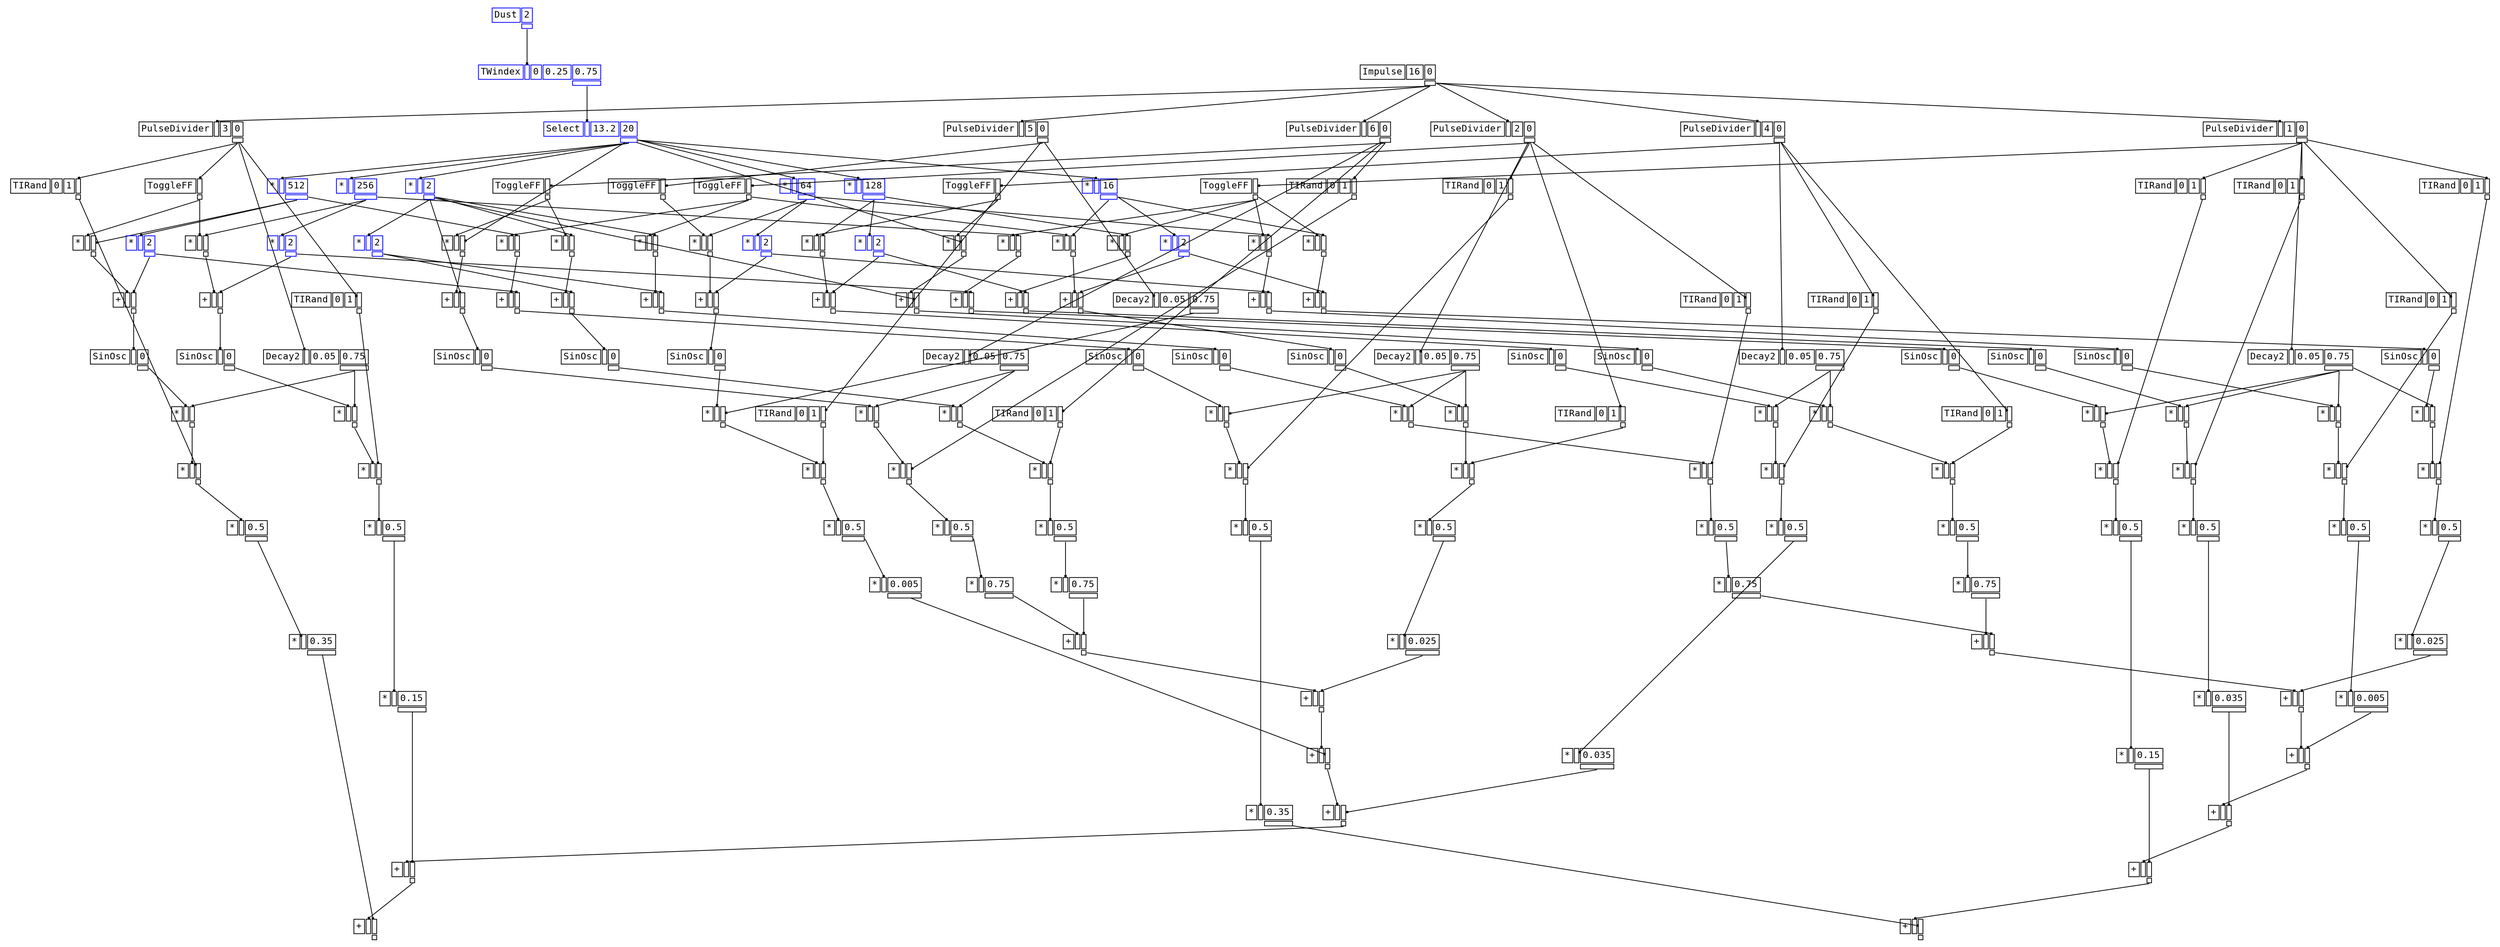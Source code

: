 digraph Anonymous {
graph [splines=false];
node [fontsize=12,fontname="Courier"];
edge [arrowhead=box,arrowsize=0.25];
u_2[shape="plaintext",color="black",label=<<TABLE BORDER="0" CELLBORDER="1"><TR><TD>Impulse</TD><TD ID="u_2:K_0">16</TD><TD ID="u_2:K_1">0</TD></TR><TR><TD BORDER="0"></TD><TD BORDER="0"></TD><TD PORT="o_0" ID="u_2:o_0"></TD></TR></TABLE>>];
u_4[shape="plaintext",color="black",label=<<TABLE BORDER="0" CELLBORDER="1"><TR><TD>PulseDivider</TD><TD PORT="i_0" ID="u_4:i_0"></TD><TD ID="u_4:K_1">6</TD><TD ID="u_4:K_2">0</TD></TR><TR><TD BORDER="0"></TD><TD BORDER="0"></TD><TD BORDER="0"></TD><TD PORT="o_0" ID="u_4:o_0"></TD></TR></TABLE>>];
u_5[shape="plaintext",color="black",label=<<TABLE BORDER="0" CELLBORDER="1"><TR><TD>ToggleFF</TD><TD PORT="i_0" ID="u_5:i_0"></TD></TR><TR><TD BORDER="0"></TD><TD PORT="o_0" ID="u_5:o_0"></TD></TR></TABLE>>];
u_7[shape="plaintext",color="blue",label=<<TABLE BORDER="0" CELLBORDER="1"><TR><TD>Dust</TD><TD ID="u_7:K_0">2</TD></TR><TR><TD BORDER="0"></TD><TD PORT="o_0" ID="u_7:o_0"></TD></TR></TABLE>>];
u_10[shape="plaintext",color="blue",label=<<TABLE BORDER="0" CELLBORDER="1"><TR><TD>TWindex</TD><TD PORT="i_0" ID="u_10:i_0"></TD><TD ID="u_10:K_1">0</TD><TD ID="u_10:K_2">0.25</TD><TD ID="u_10:K_3">0.75</TD></TR><TR><TD BORDER="0"></TD><TD BORDER="0"></TD><TD BORDER="0"></TD><TD BORDER="0"></TD><TD PORT="o_0" ID="u_10:o_0"></TD></TR></TABLE>>];
u_13[shape="plaintext",color="blue",label=<<TABLE BORDER="0" CELLBORDER="1"><TR><TD>Select</TD><TD PORT="i_0" ID="u_13:i_0"></TD><TD ID="u_13:K_1">13.2</TD><TD ID="u_13:K_2">20</TD></TR><TR><TD BORDER="0"></TD><TD BORDER="0"></TD><TD BORDER="0"></TD><TD PORT="o_0" ID="u_13:o_0"></TD></TR></TABLE>>];
u_14[shape="plaintext",color="black",label=<<TABLE BORDER="0" CELLBORDER="1"><TR><TD>*</TD><TD PORT="i_0" ID="u_14:i_0"></TD><TD PORT="i_1" ID="u_14:i_1"></TD></TR><TR><TD BORDER="0"></TD><TD BORDER="0"></TD><TD PORT="o_0" ID="u_14:o_0"></TD></TR></TABLE>>];
u_15[shape="plaintext",color="blue",label=<<TABLE BORDER="0" CELLBORDER="1"><TR><TD>*</TD><TD PORT="i_0" ID="u_15:i_0"></TD><TD ID="u_15:K_1">2</TD></TR><TR><TD BORDER="0"></TD><TD BORDER="0"></TD><TD PORT="o_0" ID="u_15:o_0"></TD></TR></TABLE>>];
u_16[shape="plaintext",color="black",label=<<TABLE BORDER="0" CELLBORDER="1"><TR><TD>+</TD><TD PORT="i_0" ID="u_16:i_0"></TD><TD PORT="i_1" ID="u_16:i_1"></TD></TR><TR><TD BORDER="0"></TD><TD BORDER="0"></TD><TD PORT="o_0" ID="u_16:o_0"></TD></TR></TABLE>>];
u_17[shape="plaintext",color="black",label=<<TABLE BORDER="0" CELLBORDER="1"><TR><TD>SinOsc</TD><TD PORT="i_0" ID="u_17:i_0"></TD><TD ID="u_17:K_1">0</TD></TR><TR><TD BORDER="0"></TD><TD BORDER="0"></TD><TD PORT="o_0" ID="u_17:o_0"></TD></TR></TABLE>>];
u_19[shape="plaintext",color="black",label=<<TABLE BORDER="0" CELLBORDER="1"><TR><TD>Decay2</TD><TD PORT="i_0" ID="u_19:i_0"></TD><TD ID="u_19:K_1">0.05</TD><TD ID="u_19:K_2">0.75</TD></TR><TR><TD BORDER="0"></TD><TD BORDER="0"></TD><TD BORDER="0"></TD><TD PORT="o_0" ID="u_19:o_0"></TD></TR></TABLE>>];
u_20[shape="plaintext",color="black",label=<<TABLE BORDER="0" CELLBORDER="1"><TR><TD>*</TD><TD PORT="i_0" ID="u_20:i_0"></TD><TD PORT="i_1" ID="u_20:i_1"></TD></TR><TR><TD BORDER="0"></TD><TD BORDER="0"></TD><TD PORT="o_0" ID="u_20:o_0"></TD></TR></TABLE>>];
u_22[shape="plaintext",color="black",label=<<TABLE BORDER="0" CELLBORDER="1"><TR><TD>TIRand</TD><TD ID="u_22:K_0">0</TD><TD ID="u_22:K_1">1</TD><TD PORT="i_2" ID="u_22:i_2"></TD></TR><TR><TD BORDER="0"></TD><TD BORDER="0"></TD><TD BORDER="0"></TD><TD PORT="o_0" ID="u_22:o_0"></TD></TR></TABLE>>];
u_23[shape="plaintext",color="black",label=<<TABLE BORDER="0" CELLBORDER="1"><TR><TD>*</TD><TD PORT="i_0" ID="u_23:i_0"></TD><TD PORT="i_1" ID="u_23:i_1"></TD></TR><TR><TD BORDER="0"></TD><TD BORDER="0"></TD><TD PORT="o_0" ID="u_23:o_0"></TD></TR></TABLE>>];
u_25[shape="plaintext",color="black",label=<<TABLE BORDER="0" CELLBORDER="1"><TR><TD>*</TD><TD PORT="i_0" ID="u_25:i_0"></TD><TD ID="u_25:K_1">0.5</TD></TR><TR><TD BORDER="0"></TD><TD BORDER="0"></TD><TD PORT="o_0" ID="u_25:o_0"></TD></TR></TABLE>>];
u_26[shape="plaintext",color="black",label=<<TABLE BORDER="0" CELLBORDER="1"><TR><TD>*</TD><TD PORT="i_0" ID="u_26:i_0"></TD><TD ID="u_26:K_1">0.75</TD></TR><TR><TD BORDER="0"></TD><TD BORDER="0"></TD><TD PORT="o_0" ID="u_26:o_0"></TD></TR></TABLE>>];
u_27[shape="plaintext",color="black",label=<<TABLE BORDER="0" CELLBORDER="1"><TR><TD>*</TD><TD PORT="i_0" ID="u_27:i_0"></TD><TD PORT="i_1" ID="u_27:i_1"></TD></TR><TR><TD BORDER="0"></TD><TD BORDER="0"></TD><TD PORT="o_0" ID="u_27:o_0"></TD></TR></TABLE>>];
u_28[shape="plaintext",color="blue",label=<<TABLE BORDER="0" CELLBORDER="1"><TR><TD>*</TD><TD PORT="i_0" ID="u_28:i_0"></TD><TD ID="u_28:K_1">2</TD></TR><TR><TD BORDER="0"></TD><TD BORDER="0"></TD><TD PORT="o_0" ID="u_28:o_0"></TD></TR></TABLE>>];
u_29[shape="plaintext",color="black",label=<<TABLE BORDER="0" CELLBORDER="1"><TR><TD>+</TD><TD PORT="i_0" ID="u_29:i_0"></TD><TD PORT="i_1" ID="u_29:i_1"></TD></TR><TR><TD BORDER="0"></TD><TD BORDER="0"></TD><TD PORT="o_0" ID="u_29:o_0"></TD></TR></TABLE>>];
u_30[shape="plaintext",color="black",label=<<TABLE BORDER="0" CELLBORDER="1"><TR><TD>SinOsc</TD><TD PORT="i_0" ID="u_30:i_0"></TD><TD ID="u_30:K_1">0</TD></TR><TR><TD BORDER="0"></TD><TD BORDER="0"></TD><TD PORT="o_0" ID="u_30:o_0"></TD></TR></TABLE>>];
u_31[shape="plaintext",color="black",label=<<TABLE BORDER="0" CELLBORDER="1"><TR><TD>*</TD><TD PORT="i_0" ID="u_31:i_0"></TD><TD PORT="i_1" ID="u_31:i_1"></TD></TR><TR><TD BORDER="0"></TD><TD BORDER="0"></TD><TD PORT="o_0" ID="u_31:o_0"></TD></TR></TABLE>>];
u_32[shape="plaintext",color="black",label=<<TABLE BORDER="0" CELLBORDER="1"><TR><TD>TIRand</TD><TD ID="u_32:K_0">0</TD><TD ID="u_32:K_1">1</TD><TD PORT="i_2" ID="u_32:i_2"></TD></TR><TR><TD BORDER="0"></TD><TD BORDER="0"></TD><TD BORDER="0"></TD><TD PORT="o_0" ID="u_32:o_0"></TD></TR></TABLE>>];
u_33[shape="plaintext",color="black",label=<<TABLE BORDER="0" CELLBORDER="1"><TR><TD>*</TD><TD PORT="i_0" ID="u_33:i_0"></TD><TD PORT="i_1" ID="u_33:i_1"></TD></TR><TR><TD BORDER="0"></TD><TD BORDER="0"></TD><TD PORT="o_0" ID="u_33:o_0"></TD></TR></TABLE>>];
u_34[shape="plaintext",color="black",label=<<TABLE BORDER="0" CELLBORDER="1"><TR><TD>*</TD><TD PORT="i_0" ID="u_34:i_0"></TD><TD ID="u_34:K_1">0.5</TD></TR><TR><TD BORDER="0"></TD><TD BORDER="0"></TD><TD PORT="o_0" ID="u_34:o_0"></TD></TR></TABLE>>];
u_35[shape="plaintext",color="black",label=<<TABLE BORDER="0" CELLBORDER="1"><TR><TD>*</TD><TD PORT="i_0" ID="u_35:i_0"></TD><TD ID="u_35:K_1">0.75</TD></TR><TR><TD BORDER="0"></TD><TD BORDER="0"></TD><TD PORT="o_0" ID="u_35:o_0"></TD></TR></TABLE>>];
u_36[shape="plaintext",color="black",label=<<TABLE BORDER="0" CELLBORDER="1"><TR><TD>+</TD><TD PORT="i_0" ID="u_36:i_0"></TD><TD PORT="i_1" ID="u_36:i_1"></TD></TR><TR><TD BORDER="0"></TD><TD BORDER="0"></TD><TD PORT="o_0" ID="u_36:o_0"></TD></TR></TABLE>>];
u_37[shape="plaintext",color="black",label=<<TABLE BORDER="0" CELLBORDER="1"><TR><TD>PulseDivider</TD><TD PORT="i_0" ID="u_37:i_0"></TD><TD ID="u_37:K_1">2</TD><TD ID="u_37:K_2">0</TD></TR><TR><TD BORDER="0"></TD><TD BORDER="0"></TD><TD BORDER="0"></TD><TD PORT="o_0" ID="u_37:o_0"></TD></TR></TABLE>>];
u_38[shape="plaintext",color="black",label=<<TABLE BORDER="0" CELLBORDER="1"><TR><TD>ToggleFF</TD><TD PORT="i_0" ID="u_38:i_0"></TD></TR><TR><TD BORDER="0"></TD><TD PORT="o_0" ID="u_38:o_0"></TD></TR></TABLE>>];
u_39[shape="plaintext",color="blue",label=<<TABLE BORDER="0" CELLBORDER="1"><TR><TD>*</TD><TD PORT="i_0" ID="u_39:i_0"></TD><TD ID="u_39:K_1">16</TD></TR><TR><TD BORDER="0"></TD><TD BORDER="0"></TD><TD PORT="o_0" ID="u_39:o_0"></TD></TR></TABLE>>];
u_40[shape="plaintext",color="black",label=<<TABLE BORDER="0" CELLBORDER="1"><TR><TD>*</TD><TD PORT="i_0" ID="u_40:i_0"></TD><TD PORT="i_1" ID="u_40:i_1"></TD></TR><TR><TD BORDER="0"></TD><TD BORDER="0"></TD><TD PORT="o_0" ID="u_40:o_0"></TD></TR></TABLE>>];
u_41[shape="plaintext",color="blue",label=<<TABLE BORDER="0" CELLBORDER="1"><TR><TD>*</TD><TD PORT="i_0" ID="u_41:i_0"></TD><TD ID="u_41:K_1">2</TD></TR><TR><TD BORDER="0"></TD><TD BORDER="0"></TD><TD PORT="o_0" ID="u_41:o_0"></TD></TR></TABLE>>];
u_42[shape="plaintext",color="black",label=<<TABLE BORDER="0" CELLBORDER="1"><TR><TD>+</TD><TD PORT="i_0" ID="u_42:i_0"></TD><TD PORT="i_1" ID="u_42:i_1"></TD></TR><TR><TD BORDER="0"></TD><TD BORDER="0"></TD><TD PORT="o_0" ID="u_42:o_0"></TD></TR></TABLE>>];
u_43[shape="plaintext",color="black",label=<<TABLE BORDER="0" CELLBORDER="1"><TR><TD>SinOsc</TD><TD PORT="i_0" ID="u_43:i_0"></TD><TD ID="u_43:K_1">0</TD></TR><TR><TD BORDER="0"></TD><TD BORDER="0"></TD><TD PORT="o_0" ID="u_43:o_0"></TD></TR></TABLE>>];
u_44[shape="plaintext",color="black",label=<<TABLE BORDER="0" CELLBORDER="1"><TR><TD>Decay2</TD><TD PORT="i_0" ID="u_44:i_0"></TD><TD ID="u_44:K_1">0.05</TD><TD ID="u_44:K_2">0.75</TD></TR><TR><TD BORDER="0"></TD><TD BORDER="0"></TD><TD BORDER="0"></TD><TD PORT="o_0" ID="u_44:o_0"></TD></TR></TABLE>>];
u_45[shape="plaintext",color="black",label=<<TABLE BORDER="0" CELLBORDER="1"><TR><TD>*</TD><TD PORT="i_0" ID="u_45:i_0"></TD><TD PORT="i_1" ID="u_45:i_1"></TD></TR><TR><TD BORDER="0"></TD><TD BORDER="0"></TD><TD PORT="o_0" ID="u_45:o_0"></TD></TR></TABLE>>];
u_46[shape="plaintext",color="black",label=<<TABLE BORDER="0" CELLBORDER="1"><TR><TD>TIRand</TD><TD ID="u_46:K_0">0</TD><TD ID="u_46:K_1">1</TD><TD PORT="i_2" ID="u_46:i_2"></TD></TR><TR><TD BORDER="0"></TD><TD BORDER="0"></TD><TD BORDER="0"></TD><TD PORT="o_0" ID="u_46:o_0"></TD></TR></TABLE>>];
u_47[shape="plaintext",color="black",label=<<TABLE BORDER="0" CELLBORDER="1"><TR><TD>*</TD><TD PORT="i_0" ID="u_47:i_0"></TD><TD PORT="i_1" ID="u_47:i_1"></TD></TR><TR><TD BORDER="0"></TD><TD BORDER="0"></TD><TD PORT="o_0" ID="u_47:o_0"></TD></TR></TABLE>>];
u_48[shape="plaintext",color="black",label=<<TABLE BORDER="0" CELLBORDER="1"><TR><TD>*</TD><TD PORT="i_0" ID="u_48:i_0"></TD><TD ID="u_48:K_1">0.5</TD></TR><TR><TD BORDER="0"></TD><TD BORDER="0"></TD><TD PORT="o_0" ID="u_48:o_0"></TD></TR></TABLE>>];
u_50[shape="plaintext",color="black",label=<<TABLE BORDER="0" CELLBORDER="1"><TR><TD>*</TD><TD PORT="i_0" ID="u_50:i_0"></TD><TD ID="u_50:K_1">0.025</TD></TR><TR><TD BORDER="0"></TD><TD BORDER="0"></TD><TD PORT="o_0" ID="u_50:o_0"></TD></TR></TABLE>>];
u_51[shape="plaintext",color="black",label=<<TABLE BORDER="0" CELLBORDER="1"><TR><TD>+</TD><TD PORT="i_0" ID="u_51:i_0"></TD><TD PORT="i_1" ID="u_51:i_1"></TD></TR><TR><TD BORDER="0"></TD><TD BORDER="0"></TD><TD PORT="o_0" ID="u_51:o_0"></TD></TR></TABLE>>];
u_53[shape="plaintext",color="black",label=<<TABLE BORDER="0" CELLBORDER="1"><TR><TD>PulseDivider</TD><TD PORT="i_0" ID="u_53:i_0"></TD><TD ID="u_53:K_1">5</TD><TD ID="u_53:K_2">0</TD></TR><TR><TD BORDER="0"></TD><TD BORDER="0"></TD><TD BORDER="0"></TD><TD PORT="o_0" ID="u_53:o_0"></TD></TR></TABLE>>];
u_54[shape="plaintext",color="black",label=<<TABLE BORDER="0" CELLBORDER="1"><TR><TD>ToggleFF</TD><TD PORT="i_0" ID="u_54:i_0"></TD></TR><TR><TD BORDER="0"></TD><TD PORT="o_0" ID="u_54:o_0"></TD></TR></TABLE>>];
u_56[shape="plaintext",color="blue",label=<<TABLE BORDER="0" CELLBORDER="1"><TR><TD>*</TD><TD PORT="i_0" ID="u_56:i_0"></TD><TD ID="u_56:K_1">64</TD></TR><TR><TD BORDER="0"></TD><TD BORDER="0"></TD><TD PORT="o_0" ID="u_56:o_0"></TD></TR></TABLE>>];
u_57[shape="plaintext",color="black",label=<<TABLE BORDER="0" CELLBORDER="1"><TR><TD>*</TD><TD PORT="i_0" ID="u_57:i_0"></TD><TD PORT="i_1" ID="u_57:i_1"></TD></TR><TR><TD BORDER="0"></TD><TD BORDER="0"></TD><TD PORT="o_0" ID="u_57:o_0"></TD></TR></TABLE>>];
u_58[shape="plaintext",color="blue",label=<<TABLE BORDER="0" CELLBORDER="1"><TR><TD>*</TD><TD PORT="i_0" ID="u_58:i_0"></TD><TD ID="u_58:K_1">2</TD></TR><TR><TD BORDER="0"></TD><TD BORDER="0"></TD><TD PORT="o_0" ID="u_58:o_0"></TD></TR></TABLE>>];
u_59[shape="plaintext",color="black",label=<<TABLE BORDER="0" CELLBORDER="1"><TR><TD>+</TD><TD PORT="i_0" ID="u_59:i_0"></TD><TD PORT="i_1" ID="u_59:i_1"></TD></TR><TR><TD BORDER="0"></TD><TD BORDER="0"></TD><TD PORT="o_0" ID="u_59:o_0"></TD></TR></TABLE>>];
u_60[shape="plaintext",color="black",label=<<TABLE BORDER="0" CELLBORDER="1"><TR><TD>SinOsc</TD><TD PORT="i_0" ID="u_60:i_0"></TD><TD ID="u_60:K_1">0</TD></TR><TR><TD BORDER="0"></TD><TD BORDER="0"></TD><TD PORT="o_0" ID="u_60:o_0"></TD></TR></TABLE>>];
u_61[shape="plaintext",color="black",label=<<TABLE BORDER="0" CELLBORDER="1"><TR><TD>Decay2</TD><TD PORT="i_0" ID="u_61:i_0"></TD><TD ID="u_61:K_1">0.05</TD><TD ID="u_61:K_2">0.75</TD></TR><TR><TD BORDER="0"></TD><TD BORDER="0"></TD><TD BORDER="0"></TD><TD PORT="o_0" ID="u_61:o_0"></TD></TR></TABLE>>];
u_62[shape="plaintext",color="black",label=<<TABLE BORDER="0" CELLBORDER="1"><TR><TD>*</TD><TD PORT="i_0" ID="u_62:i_0"></TD><TD PORT="i_1" ID="u_62:i_1"></TD></TR><TR><TD BORDER="0"></TD><TD BORDER="0"></TD><TD PORT="o_0" ID="u_62:o_0"></TD></TR></TABLE>>];
u_63[shape="plaintext",color="black",label=<<TABLE BORDER="0" CELLBORDER="1"><TR><TD>TIRand</TD><TD ID="u_63:K_0">0</TD><TD ID="u_63:K_1">1</TD><TD PORT="i_2" ID="u_63:i_2"></TD></TR><TR><TD BORDER="0"></TD><TD BORDER="0"></TD><TD BORDER="0"></TD><TD PORT="o_0" ID="u_63:o_0"></TD></TR></TABLE>>];
u_64[shape="plaintext",color="black",label=<<TABLE BORDER="0" CELLBORDER="1"><TR><TD>*</TD><TD PORT="i_0" ID="u_64:i_0"></TD><TD PORT="i_1" ID="u_64:i_1"></TD></TR><TR><TD BORDER="0"></TD><TD BORDER="0"></TD><TD PORT="o_0" ID="u_64:o_0"></TD></TR></TABLE>>];
u_65[shape="plaintext",color="black",label=<<TABLE BORDER="0" CELLBORDER="1"><TR><TD>*</TD><TD PORT="i_0" ID="u_65:i_0"></TD><TD ID="u_65:K_1">0.5</TD></TR><TR><TD BORDER="0"></TD><TD BORDER="0"></TD><TD PORT="o_0" ID="u_65:o_0"></TD></TR></TABLE>>];
u_67[shape="plaintext",color="black",label=<<TABLE BORDER="0" CELLBORDER="1"><TR><TD>*</TD><TD PORT="i_0" ID="u_67:i_0"></TD><TD ID="u_67:K_1">0.005</TD></TR><TR><TD BORDER="0"></TD><TD BORDER="0"></TD><TD PORT="o_0" ID="u_67:o_0"></TD></TR></TABLE>>];
u_68[shape="plaintext",color="black",label=<<TABLE BORDER="0" CELLBORDER="1"><TR><TD>+</TD><TD PORT="i_0" ID="u_68:i_0"></TD><TD PORT="i_1" ID="u_68:i_1"></TD></TR><TR><TD BORDER="0"></TD><TD BORDER="0"></TD><TD PORT="o_0" ID="u_68:o_0"></TD></TR></TABLE>>];
u_70[shape="plaintext",color="black",label=<<TABLE BORDER="0" CELLBORDER="1"><TR><TD>PulseDivider</TD><TD PORT="i_0" ID="u_70:i_0"></TD><TD ID="u_70:K_1">4</TD><TD ID="u_70:K_2">0</TD></TR><TR><TD BORDER="0"></TD><TD BORDER="0"></TD><TD BORDER="0"></TD><TD PORT="o_0" ID="u_70:o_0"></TD></TR></TABLE>>];
u_71[shape="plaintext",color="black",label=<<TABLE BORDER="0" CELLBORDER="1"><TR><TD>ToggleFF</TD><TD PORT="i_0" ID="u_71:i_0"></TD></TR><TR><TD BORDER="0"></TD><TD PORT="o_0" ID="u_71:o_0"></TD></TR></TABLE>>];
u_73[shape="plaintext",color="blue",label=<<TABLE BORDER="0" CELLBORDER="1"><TR><TD>*</TD><TD PORT="i_0" ID="u_73:i_0"></TD><TD ID="u_73:K_1">128</TD></TR><TR><TD BORDER="0"></TD><TD BORDER="0"></TD><TD PORT="o_0" ID="u_73:o_0"></TD></TR></TABLE>>];
u_74[shape="plaintext",color="black",label=<<TABLE BORDER="0" CELLBORDER="1"><TR><TD>*</TD><TD PORT="i_0" ID="u_74:i_0"></TD><TD PORT="i_1" ID="u_74:i_1"></TD></TR><TR><TD BORDER="0"></TD><TD BORDER="0"></TD><TD PORT="o_0" ID="u_74:o_0"></TD></TR></TABLE>>];
u_75[shape="plaintext",color="blue",label=<<TABLE BORDER="0" CELLBORDER="1"><TR><TD>*</TD><TD PORT="i_0" ID="u_75:i_0"></TD><TD ID="u_75:K_1">2</TD></TR><TR><TD BORDER="0"></TD><TD BORDER="0"></TD><TD PORT="o_0" ID="u_75:o_0"></TD></TR></TABLE>>];
u_76[shape="plaintext",color="black",label=<<TABLE BORDER="0" CELLBORDER="1"><TR><TD>+</TD><TD PORT="i_0" ID="u_76:i_0"></TD><TD PORT="i_1" ID="u_76:i_1"></TD></TR><TR><TD BORDER="0"></TD><TD BORDER="0"></TD><TD PORT="o_0" ID="u_76:o_0"></TD></TR></TABLE>>];
u_77[shape="plaintext",color="black",label=<<TABLE BORDER="0" CELLBORDER="1"><TR><TD>SinOsc</TD><TD PORT="i_0" ID="u_77:i_0"></TD><TD ID="u_77:K_1">0</TD></TR><TR><TD BORDER="0"></TD><TD BORDER="0"></TD><TD PORT="o_0" ID="u_77:o_0"></TD></TR></TABLE>>];
u_78[shape="plaintext",color="black",label=<<TABLE BORDER="0" CELLBORDER="1"><TR><TD>Decay2</TD><TD PORT="i_0" ID="u_78:i_0"></TD><TD ID="u_78:K_1">0.05</TD><TD ID="u_78:K_2">0.75</TD></TR><TR><TD BORDER="0"></TD><TD BORDER="0"></TD><TD BORDER="0"></TD><TD PORT="o_0" ID="u_78:o_0"></TD></TR></TABLE>>];
u_79[shape="plaintext",color="black",label=<<TABLE BORDER="0" CELLBORDER="1"><TR><TD>*</TD><TD PORT="i_0" ID="u_79:i_0"></TD><TD PORT="i_1" ID="u_79:i_1"></TD></TR><TR><TD BORDER="0"></TD><TD BORDER="0"></TD><TD PORT="o_0" ID="u_79:o_0"></TD></TR></TABLE>>];
u_80[shape="plaintext",color="black",label=<<TABLE BORDER="0" CELLBORDER="1"><TR><TD>TIRand</TD><TD ID="u_80:K_0">0</TD><TD ID="u_80:K_1">1</TD><TD PORT="i_2" ID="u_80:i_2"></TD></TR><TR><TD BORDER="0"></TD><TD BORDER="0"></TD><TD BORDER="0"></TD><TD PORT="o_0" ID="u_80:o_0"></TD></TR></TABLE>>];
u_81[shape="plaintext",color="black",label=<<TABLE BORDER="0" CELLBORDER="1"><TR><TD>*</TD><TD PORT="i_0" ID="u_81:i_0"></TD><TD PORT="i_1" ID="u_81:i_1"></TD></TR><TR><TD BORDER="0"></TD><TD BORDER="0"></TD><TD PORT="o_0" ID="u_81:o_0"></TD></TR></TABLE>>];
u_82[shape="plaintext",color="black",label=<<TABLE BORDER="0" CELLBORDER="1"><TR><TD>*</TD><TD PORT="i_0" ID="u_82:i_0"></TD><TD ID="u_82:K_1">0.5</TD></TR><TR><TD BORDER="0"></TD><TD BORDER="0"></TD><TD PORT="o_0" ID="u_82:o_0"></TD></TR></TABLE>>];
u_84[shape="plaintext",color="black",label=<<TABLE BORDER="0" CELLBORDER="1"><TR><TD>*</TD><TD PORT="i_0" ID="u_84:i_0"></TD><TD ID="u_84:K_1">0.035</TD></TR><TR><TD BORDER="0"></TD><TD BORDER="0"></TD><TD PORT="o_0" ID="u_84:o_0"></TD></TR></TABLE>>];
u_85[shape="plaintext",color="black",label=<<TABLE BORDER="0" CELLBORDER="1"><TR><TD>+</TD><TD PORT="i_0" ID="u_85:i_0"></TD><TD PORT="i_1" ID="u_85:i_1"></TD></TR><TR><TD BORDER="0"></TD><TD BORDER="0"></TD><TD PORT="o_0" ID="u_85:o_0"></TD></TR></TABLE>>];
u_87[shape="plaintext",color="black",label=<<TABLE BORDER="0" CELLBORDER="1"><TR><TD>PulseDivider</TD><TD PORT="i_0" ID="u_87:i_0"></TD><TD ID="u_87:K_1">3</TD><TD ID="u_87:K_2">0</TD></TR><TR><TD BORDER="0"></TD><TD BORDER="0"></TD><TD BORDER="0"></TD><TD PORT="o_0" ID="u_87:o_0"></TD></TR></TABLE>>];
u_88[shape="plaintext",color="black",label=<<TABLE BORDER="0" CELLBORDER="1"><TR><TD>ToggleFF</TD><TD PORT="i_0" ID="u_88:i_0"></TD></TR><TR><TD BORDER="0"></TD><TD PORT="o_0" ID="u_88:o_0"></TD></TR></TABLE>>];
u_90[shape="plaintext",color="blue",label=<<TABLE BORDER="0" CELLBORDER="1"><TR><TD>*</TD><TD PORT="i_0" ID="u_90:i_0"></TD><TD ID="u_90:K_1">256</TD></TR><TR><TD BORDER="0"></TD><TD BORDER="0"></TD><TD PORT="o_0" ID="u_90:o_0"></TD></TR></TABLE>>];
u_91[shape="plaintext",color="black",label=<<TABLE BORDER="0" CELLBORDER="1"><TR><TD>*</TD><TD PORT="i_0" ID="u_91:i_0"></TD><TD PORT="i_1" ID="u_91:i_1"></TD></TR><TR><TD BORDER="0"></TD><TD BORDER="0"></TD><TD PORT="o_0" ID="u_91:o_0"></TD></TR></TABLE>>];
u_92[shape="plaintext",color="blue",label=<<TABLE BORDER="0" CELLBORDER="1"><TR><TD>*</TD><TD PORT="i_0" ID="u_92:i_0"></TD><TD ID="u_92:K_1">2</TD></TR><TR><TD BORDER="0"></TD><TD BORDER="0"></TD><TD PORT="o_0" ID="u_92:o_0"></TD></TR></TABLE>>];
u_93[shape="plaintext",color="black",label=<<TABLE BORDER="0" CELLBORDER="1"><TR><TD>+</TD><TD PORT="i_0" ID="u_93:i_0"></TD><TD PORT="i_1" ID="u_93:i_1"></TD></TR><TR><TD BORDER="0"></TD><TD BORDER="0"></TD><TD PORT="o_0" ID="u_93:o_0"></TD></TR></TABLE>>];
u_94[shape="plaintext",color="black",label=<<TABLE BORDER="0" CELLBORDER="1"><TR><TD>SinOsc</TD><TD PORT="i_0" ID="u_94:i_0"></TD><TD ID="u_94:K_1">0</TD></TR><TR><TD BORDER="0"></TD><TD BORDER="0"></TD><TD PORT="o_0" ID="u_94:o_0"></TD></TR></TABLE>>];
u_95[shape="plaintext",color="black",label=<<TABLE BORDER="0" CELLBORDER="1"><TR><TD>Decay2</TD><TD PORT="i_0" ID="u_95:i_0"></TD><TD ID="u_95:K_1">0.05</TD><TD ID="u_95:K_2">0.75</TD></TR><TR><TD BORDER="0"></TD><TD BORDER="0"></TD><TD BORDER="0"></TD><TD PORT="o_0" ID="u_95:o_0"></TD></TR></TABLE>>];
u_96[shape="plaintext",color="black",label=<<TABLE BORDER="0" CELLBORDER="1"><TR><TD>*</TD><TD PORT="i_0" ID="u_96:i_0"></TD><TD PORT="i_1" ID="u_96:i_1"></TD></TR><TR><TD BORDER="0"></TD><TD BORDER="0"></TD><TD PORT="o_0" ID="u_96:o_0"></TD></TR></TABLE>>];
u_97[shape="plaintext",color="black",label=<<TABLE BORDER="0" CELLBORDER="1"><TR><TD>TIRand</TD><TD ID="u_97:K_0">0</TD><TD ID="u_97:K_1">1</TD><TD PORT="i_2" ID="u_97:i_2"></TD></TR><TR><TD BORDER="0"></TD><TD BORDER="0"></TD><TD BORDER="0"></TD><TD PORT="o_0" ID="u_97:o_0"></TD></TR></TABLE>>];
u_98[shape="plaintext",color="black",label=<<TABLE BORDER="0" CELLBORDER="1"><TR><TD>*</TD><TD PORT="i_0" ID="u_98:i_0"></TD><TD PORT="i_1" ID="u_98:i_1"></TD></TR><TR><TD BORDER="0"></TD><TD BORDER="0"></TD><TD PORT="o_0" ID="u_98:o_0"></TD></TR></TABLE>>];
u_99[shape="plaintext",color="black",label=<<TABLE BORDER="0" CELLBORDER="1"><TR><TD>*</TD><TD PORT="i_0" ID="u_99:i_0"></TD><TD ID="u_99:K_1">0.5</TD></TR><TR><TD BORDER="0"></TD><TD BORDER="0"></TD><TD PORT="o_0" ID="u_99:o_0"></TD></TR></TABLE>>];
u_101[shape="plaintext",color="black",label=<<TABLE BORDER="0" CELLBORDER="1"><TR><TD>*</TD><TD PORT="i_0" ID="u_101:i_0"></TD><TD ID="u_101:K_1">0.15</TD></TR><TR><TD BORDER="0"></TD><TD BORDER="0"></TD><TD PORT="o_0" ID="u_101:o_0"></TD></TR></TABLE>>];
u_102[shape="plaintext",color="black",label=<<TABLE BORDER="0" CELLBORDER="1"><TR><TD>+</TD><TD PORT="i_0" ID="u_102:i_0"></TD><TD PORT="i_1" ID="u_102:i_1"></TD></TR><TR><TD BORDER="0"></TD><TD BORDER="0"></TD><TD PORT="o_0" ID="u_102:o_0"></TD></TR></TABLE>>];
u_104[shape="plaintext",color="blue",label=<<TABLE BORDER="0" CELLBORDER="1"><TR><TD>*</TD><TD PORT="i_0" ID="u_104:i_0"></TD><TD ID="u_104:K_1">512</TD></TR><TR><TD BORDER="0"></TD><TD BORDER="0"></TD><TD PORT="o_0" ID="u_104:o_0"></TD></TR></TABLE>>];
u_105[shape="plaintext",color="black",label=<<TABLE BORDER="0" CELLBORDER="1"><TR><TD>*</TD><TD PORT="i_0" ID="u_105:i_0"></TD><TD PORT="i_1" ID="u_105:i_1"></TD></TR><TR><TD BORDER="0"></TD><TD BORDER="0"></TD><TD PORT="o_0" ID="u_105:o_0"></TD></TR></TABLE>>];
u_106[shape="plaintext",color="blue",label=<<TABLE BORDER="0" CELLBORDER="1"><TR><TD>*</TD><TD PORT="i_0" ID="u_106:i_0"></TD><TD ID="u_106:K_1">2</TD></TR><TR><TD BORDER="0"></TD><TD BORDER="0"></TD><TD PORT="o_0" ID="u_106:o_0"></TD></TR></TABLE>>];
u_107[shape="plaintext",color="black",label=<<TABLE BORDER="0" CELLBORDER="1"><TR><TD>+</TD><TD PORT="i_0" ID="u_107:i_0"></TD><TD PORT="i_1" ID="u_107:i_1"></TD></TR><TR><TD BORDER="0"></TD><TD BORDER="0"></TD><TD PORT="o_0" ID="u_107:o_0"></TD></TR></TABLE>>];
u_108[shape="plaintext",color="black",label=<<TABLE BORDER="0" CELLBORDER="1"><TR><TD>SinOsc</TD><TD PORT="i_0" ID="u_108:i_0"></TD><TD ID="u_108:K_1">0</TD></TR><TR><TD BORDER="0"></TD><TD BORDER="0"></TD><TD PORT="o_0" ID="u_108:o_0"></TD></TR></TABLE>>];
u_109[shape="plaintext",color="black",label=<<TABLE BORDER="0" CELLBORDER="1"><TR><TD>*</TD><TD PORT="i_0" ID="u_109:i_0"></TD><TD PORT="i_1" ID="u_109:i_1"></TD></TR><TR><TD BORDER="0"></TD><TD BORDER="0"></TD><TD PORT="o_0" ID="u_109:o_0"></TD></TR></TABLE>>];
u_110[shape="plaintext",color="black",label=<<TABLE BORDER="0" CELLBORDER="1"><TR><TD>TIRand</TD><TD ID="u_110:K_0">0</TD><TD ID="u_110:K_1">1</TD><TD PORT="i_2" ID="u_110:i_2"></TD></TR><TR><TD BORDER="0"></TD><TD BORDER="0"></TD><TD BORDER="0"></TD><TD PORT="o_0" ID="u_110:o_0"></TD></TR></TABLE>>];
u_111[shape="plaintext",color="black",label=<<TABLE BORDER="0" CELLBORDER="1"><TR><TD>*</TD><TD PORT="i_0" ID="u_111:i_0"></TD><TD PORT="i_1" ID="u_111:i_1"></TD></TR><TR><TD BORDER="0"></TD><TD BORDER="0"></TD><TD PORT="o_0" ID="u_111:o_0"></TD></TR></TABLE>>];
u_112[shape="plaintext",color="black",label=<<TABLE BORDER="0" CELLBORDER="1"><TR><TD>*</TD><TD PORT="i_0" ID="u_112:i_0"></TD><TD ID="u_112:K_1">0.5</TD></TR><TR><TD BORDER="0"></TD><TD BORDER="0"></TD><TD PORT="o_0" ID="u_112:o_0"></TD></TR></TABLE>>];
u_114[shape="plaintext",color="black",label=<<TABLE BORDER="0" CELLBORDER="1"><TR><TD>*</TD><TD PORT="i_0" ID="u_114:i_0"></TD><TD ID="u_114:K_1">0.35</TD></TR><TR><TD BORDER="0"></TD><TD BORDER="0"></TD><TD PORT="o_0" ID="u_114:o_0"></TD></TR></TABLE>>];
u_115[shape="plaintext",color="black",label=<<TABLE BORDER="0" CELLBORDER="1"><TR><TD>+</TD><TD PORT="i_0" ID="u_115:i_0"></TD><TD PORT="i_1" ID="u_115:i_1"></TD></TR><TR><TD BORDER="0"></TD><TD BORDER="0"></TD><TD PORT="o_0" ID="u_115:o_0"></TD></TR></TABLE>>];
u_116[shape="plaintext",color="black",label=<<TABLE BORDER="0" CELLBORDER="1"><TR><TD>*</TD><TD PORT="i_0" ID="u_116:i_0"></TD><TD PORT="i_1" ID="u_116:i_1"></TD></TR><TR><TD BORDER="0"></TD><TD BORDER="0"></TD><TD PORT="o_0" ID="u_116:o_0"></TD></TR></TABLE>>];
u_117[shape="plaintext",color="black",label=<<TABLE BORDER="0" CELLBORDER="1"><TR><TD>+</TD><TD PORT="i_0" ID="u_117:i_0"></TD><TD PORT="i_1" ID="u_117:i_1"></TD></TR><TR><TD BORDER="0"></TD><TD BORDER="0"></TD><TD PORT="o_0" ID="u_117:o_0"></TD></TR></TABLE>>];
u_118[shape="plaintext",color="black",label=<<TABLE BORDER="0" CELLBORDER="1"><TR><TD>SinOsc</TD><TD PORT="i_0" ID="u_118:i_0"></TD><TD ID="u_118:K_1">0</TD></TR><TR><TD BORDER="0"></TD><TD BORDER="0"></TD><TD PORT="o_0" ID="u_118:o_0"></TD></TR></TABLE>>];
u_119[shape="plaintext",color="black",label=<<TABLE BORDER="0" CELLBORDER="1"><TR><TD>*</TD><TD PORT="i_0" ID="u_119:i_0"></TD><TD PORT="i_1" ID="u_119:i_1"></TD></TR><TR><TD BORDER="0"></TD><TD BORDER="0"></TD><TD PORT="o_0" ID="u_119:o_0"></TD></TR></TABLE>>];
u_120[shape="plaintext",color="black",label=<<TABLE BORDER="0" CELLBORDER="1"><TR><TD>TIRand</TD><TD ID="u_120:K_0">0</TD><TD ID="u_120:K_1">1</TD><TD PORT="i_2" ID="u_120:i_2"></TD></TR><TR><TD BORDER="0"></TD><TD BORDER="0"></TD><TD BORDER="0"></TD><TD PORT="o_0" ID="u_120:o_0"></TD></TR></TABLE>>];
u_121[shape="plaintext",color="black",label=<<TABLE BORDER="0" CELLBORDER="1"><TR><TD>*</TD><TD PORT="i_0" ID="u_121:i_0"></TD><TD PORT="i_1" ID="u_121:i_1"></TD></TR><TR><TD BORDER="0"></TD><TD BORDER="0"></TD><TD PORT="o_0" ID="u_121:o_0"></TD></TR></TABLE>>];
u_122[shape="plaintext",color="black",label=<<TABLE BORDER="0" CELLBORDER="1"><TR><TD>*</TD><TD PORT="i_0" ID="u_122:i_0"></TD><TD ID="u_122:K_1">0.5</TD></TR><TR><TD BORDER="0"></TD><TD BORDER="0"></TD><TD PORT="o_0" ID="u_122:o_0"></TD></TR></TABLE>>];
u_123[shape="plaintext",color="black",label=<<TABLE BORDER="0" CELLBORDER="1"><TR><TD>*</TD><TD PORT="i_0" ID="u_123:i_0"></TD><TD ID="u_123:K_1">0.75</TD></TR><TR><TD BORDER="0"></TD><TD BORDER="0"></TD><TD PORT="o_0" ID="u_123:o_0"></TD></TR></TABLE>>];
u_124[shape="plaintext",color="black",label=<<TABLE BORDER="0" CELLBORDER="1"><TR><TD>*</TD><TD PORT="i_0" ID="u_124:i_0"></TD><TD PORT="i_1" ID="u_124:i_1"></TD></TR><TR><TD BORDER="0"></TD><TD BORDER="0"></TD><TD PORT="o_0" ID="u_124:o_0"></TD></TR></TABLE>>];
u_125[shape="plaintext",color="black",label=<<TABLE BORDER="0" CELLBORDER="1"><TR><TD>+</TD><TD PORT="i_0" ID="u_125:i_0"></TD><TD PORT="i_1" ID="u_125:i_1"></TD></TR><TR><TD BORDER="0"></TD><TD BORDER="0"></TD><TD PORT="o_0" ID="u_125:o_0"></TD></TR></TABLE>>];
u_126[shape="plaintext",color="black",label=<<TABLE BORDER="0" CELLBORDER="1"><TR><TD>SinOsc</TD><TD PORT="i_0" ID="u_126:i_0"></TD><TD ID="u_126:K_1">0</TD></TR><TR><TD BORDER="0"></TD><TD BORDER="0"></TD><TD PORT="o_0" ID="u_126:o_0"></TD></TR></TABLE>>];
u_127[shape="plaintext",color="black",label=<<TABLE BORDER="0" CELLBORDER="1"><TR><TD>*</TD><TD PORT="i_0" ID="u_127:i_0"></TD><TD PORT="i_1" ID="u_127:i_1"></TD></TR><TR><TD BORDER="0"></TD><TD BORDER="0"></TD><TD PORT="o_0" ID="u_127:o_0"></TD></TR></TABLE>>];
u_128[shape="plaintext",color="black",label=<<TABLE BORDER="0" CELLBORDER="1"><TR><TD>TIRand</TD><TD ID="u_128:K_0">0</TD><TD ID="u_128:K_1">1</TD><TD PORT="i_2" ID="u_128:i_2"></TD></TR><TR><TD BORDER="0"></TD><TD BORDER="0"></TD><TD BORDER="0"></TD><TD PORT="o_0" ID="u_128:o_0"></TD></TR></TABLE>>];
u_129[shape="plaintext",color="black",label=<<TABLE BORDER="0" CELLBORDER="1"><TR><TD>*</TD><TD PORT="i_0" ID="u_129:i_0"></TD><TD PORT="i_1" ID="u_129:i_1"></TD></TR><TR><TD BORDER="0"></TD><TD BORDER="0"></TD><TD PORT="o_0" ID="u_129:o_0"></TD></TR></TABLE>>];
u_130[shape="plaintext",color="black",label=<<TABLE BORDER="0" CELLBORDER="1"><TR><TD>*</TD><TD PORT="i_0" ID="u_130:i_0"></TD><TD ID="u_130:K_1">0.5</TD></TR><TR><TD BORDER="0"></TD><TD BORDER="0"></TD><TD PORT="o_0" ID="u_130:o_0"></TD></TR></TABLE>>];
u_131[shape="plaintext",color="black",label=<<TABLE BORDER="0" CELLBORDER="1"><TR><TD>*</TD><TD PORT="i_0" ID="u_131:i_0"></TD><TD ID="u_131:K_1">0.75</TD></TR><TR><TD BORDER="0"></TD><TD BORDER="0"></TD><TD PORT="o_0" ID="u_131:o_0"></TD></TR></TABLE>>];
u_132[shape="plaintext",color="black",label=<<TABLE BORDER="0" CELLBORDER="1"><TR><TD>+</TD><TD PORT="i_0" ID="u_132:i_0"></TD><TD PORT="i_1" ID="u_132:i_1"></TD></TR><TR><TD BORDER="0"></TD><TD BORDER="0"></TD><TD PORT="o_0" ID="u_132:o_0"></TD></TR></TABLE>>];
u_133[shape="plaintext",color="black",label=<<TABLE BORDER="0" CELLBORDER="1"><TR><TD>PulseDivider</TD><TD PORT="i_0" ID="u_133:i_0"></TD><TD ID="u_133:K_1">1</TD><TD ID="u_133:K_2">0</TD></TR><TR><TD BORDER="0"></TD><TD BORDER="0"></TD><TD BORDER="0"></TD><TD PORT="o_0" ID="u_133:o_0"></TD></TR></TABLE>>];
u_134[shape="plaintext",color="black",label=<<TABLE BORDER="0" CELLBORDER="1"><TR><TD>ToggleFF</TD><TD PORT="i_0" ID="u_134:i_0"></TD></TR><TR><TD BORDER="0"></TD><TD PORT="o_0" ID="u_134:o_0"></TD></TR></TABLE>>];
u_135[shape="plaintext",color="black",label=<<TABLE BORDER="0" CELLBORDER="1"><TR><TD>*</TD><TD PORT="i_0" ID="u_135:i_0"></TD><TD PORT="i_1" ID="u_135:i_1"></TD></TR><TR><TD BORDER="0"></TD><TD BORDER="0"></TD><TD PORT="o_0" ID="u_135:o_0"></TD></TR></TABLE>>];
u_136[shape="plaintext",color="black",label=<<TABLE BORDER="0" CELLBORDER="1"><TR><TD>+</TD><TD PORT="i_0" ID="u_136:i_0"></TD><TD PORT="i_1" ID="u_136:i_1"></TD></TR><TR><TD BORDER="0"></TD><TD BORDER="0"></TD><TD PORT="o_0" ID="u_136:o_0"></TD></TR></TABLE>>];
u_137[shape="plaintext",color="black",label=<<TABLE BORDER="0" CELLBORDER="1"><TR><TD>SinOsc</TD><TD PORT="i_0" ID="u_137:i_0"></TD><TD ID="u_137:K_1">0</TD></TR><TR><TD BORDER="0"></TD><TD BORDER="0"></TD><TD PORT="o_0" ID="u_137:o_0"></TD></TR></TABLE>>];
u_138[shape="plaintext",color="black",label=<<TABLE BORDER="0" CELLBORDER="1"><TR><TD>Decay2</TD><TD PORT="i_0" ID="u_138:i_0"></TD><TD ID="u_138:K_1">0.05</TD><TD ID="u_138:K_2">0.75</TD></TR><TR><TD BORDER="0"></TD><TD BORDER="0"></TD><TD BORDER="0"></TD><TD PORT="o_0" ID="u_138:o_0"></TD></TR></TABLE>>];
u_139[shape="plaintext",color="black",label=<<TABLE BORDER="0" CELLBORDER="1"><TR><TD>*</TD><TD PORT="i_0" ID="u_139:i_0"></TD><TD PORT="i_1" ID="u_139:i_1"></TD></TR><TR><TD BORDER="0"></TD><TD BORDER="0"></TD><TD PORT="o_0" ID="u_139:o_0"></TD></TR></TABLE>>];
u_140[shape="plaintext",color="black",label=<<TABLE BORDER="0" CELLBORDER="1"><TR><TD>TIRand</TD><TD ID="u_140:K_0">0</TD><TD ID="u_140:K_1">1</TD><TD PORT="i_2" ID="u_140:i_2"></TD></TR><TR><TD BORDER="0"></TD><TD BORDER="0"></TD><TD BORDER="0"></TD><TD PORT="o_0" ID="u_140:o_0"></TD></TR></TABLE>>];
u_141[shape="plaintext",color="black",label=<<TABLE BORDER="0" CELLBORDER="1"><TR><TD>*</TD><TD PORT="i_0" ID="u_141:i_0"></TD><TD PORT="i_1" ID="u_141:i_1"></TD></TR><TR><TD BORDER="0"></TD><TD BORDER="0"></TD><TD PORT="o_0" ID="u_141:o_0"></TD></TR></TABLE>>];
u_142[shape="plaintext",color="black",label=<<TABLE BORDER="0" CELLBORDER="1"><TR><TD>*</TD><TD PORT="i_0" ID="u_142:i_0"></TD><TD ID="u_142:K_1">0.5</TD></TR><TR><TD BORDER="0"></TD><TD BORDER="0"></TD><TD PORT="o_0" ID="u_142:o_0"></TD></TR></TABLE>>];
u_143[shape="plaintext",color="black",label=<<TABLE BORDER="0" CELLBORDER="1"><TR><TD>*</TD><TD PORT="i_0" ID="u_143:i_0"></TD><TD ID="u_143:K_1">0.025</TD></TR><TR><TD BORDER="0"></TD><TD BORDER="0"></TD><TD PORT="o_0" ID="u_143:o_0"></TD></TR></TABLE>>];
u_144[shape="plaintext",color="black",label=<<TABLE BORDER="0" CELLBORDER="1"><TR><TD>+</TD><TD PORT="i_0" ID="u_144:i_0"></TD><TD PORT="i_1" ID="u_144:i_1"></TD></TR><TR><TD BORDER="0"></TD><TD BORDER="0"></TD><TD PORT="o_0" ID="u_144:o_0"></TD></TR></TABLE>>];
u_145[shape="plaintext",color="black",label=<<TABLE BORDER="0" CELLBORDER="1"><TR><TD>*</TD><TD PORT="i_0" ID="u_145:i_0"></TD><TD PORT="i_1" ID="u_145:i_1"></TD></TR><TR><TD BORDER="0"></TD><TD BORDER="0"></TD><TD PORT="o_0" ID="u_145:o_0"></TD></TR></TABLE>>];
u_146[shape="plaintext",color="black",label=<<TABLE BORDER="0" CELLBORDER="1"><TR><TD>+</TD><TD PORT="i_0" ID="u_146:i_0"></TD><TD PORT="i_1" ID="u_146:i_1"></TD></TR><TR><TD BORDER="0"></TD><TD BORDER="0"></TD><TD PORT="o_0" ID="u_146:o_0"></TD></TR></TABLE>>];
u_147[shape="plaintext",color="black",label=<<TABLE BORDER="0" CELLBORDER="1"><TR><TD>SinOsc</TD><TD PORT="i_0" ID="u_147:i_0"></TD><TD ID="u_147:K_1">0</TD></TR><TR><TD BORDER="0"></TD><TD BORDER="0"></TD><TD PORT="o_0" ID="u_147:o_0"></TD></TR></TABLE>>];
u_148[shape="plaintext",color="black",label=<<TABLE BORDER="0" CELLBORDER="1"><TR><TD>*</TD><TD PORT="i_0" ID="u_148:i_0"></TD><TD PORT="i_1" ID="u_148:i_1"></TD></TR><TR><TD BORDER="0"></TD><TD BORDER="0"></TD><TD PORT="o_0" ID="u_148:o_0"></TD></TR></TABLE>>];
u_149[shape="plaintext",color="black",label=<<TABLE BORDER="0" CELLBORDER="1"><TR><TD>TIRand</TD><TD ID="u_149:K_0">0</TD><TD ID="u_149:K_1">1</TD><TD PORT="i_2" ID="u_149:i_2"></TD></TR><TR><TD BORDER="0"></TD><TD BORDER="0"></TD><TD BORDER="0"></TD><TD PORT="o_0" ID="u_149:o_0"></TD></TR></TABLE>>];
u_150[shape="plaintext",color="black",label=<<TABLE BORDER="0" CELLBORDER="1"><TR><TD>*</TD><TD PORT="i_0" ID="u_150:i_0"></TD><TD PORT="i_1" ID="u_150:i_1"></TD></TR><TR><TD BORDER="0"></TD><TD BORDER="0"></TD><TD PORT="o_0" ID="u_150:o_0"></TD></TR></TABLE>>];
u_151[shape="plaintext",color="black",label=<<TABLE BORDER="0" CELLBORDER="1"><TR><TD>*</TD><TD PORT="i_0" ID="u_151:i_0"></TD><TD ID="u_151:K_1">0.5</TD></TR><TR><TD BORDER="0"></TD><TD BORDER="0"></TD><TD PORT="o_0" ID="u_151:o_0"></TD></TR></TABLE>>];
u_152[shape="plaintext",color="black",label=<<TABLE BORDER="0" CELLBORDER="1"><TR><TD>*</TD><TD PORT="i_0" ID="u_152:i_0"></TD><TD ID="u_152:K_1">0.005</TD></TR><TR><TD BORDER="0"></TD><TD BORDER="0"></TD><TD PORT="o_0" ID="u_152:o_0"></TD></TR></TABLE>>];
u_153[shape="plaintext",color="black",label=<<TABLE BORDER="0" CELLBORDER="1"><TR><TD>+</TD><TD PORT="i_0" ID="u_153:i_0"></TD><TD PORT="i_1" ID="u_153:i_1"></TD></TR><TR><TD BORDER="0"></TD><TD BORDER="0"></TD><TD PORT="o_0" ID="u_153:o_0"></TD></TR></TABLE>>];
u_154[shape="plaintext",color="black",label=<<TABLE BORDER="0" CELLBORDER="1"><TR><TD>*</TD><TD PORT="i_0" ID="u_154:i_0"></TD><TD PORT="i_1" ID="u_154:i_1"></TD></TR><TR><TD BORDER="0"></TD><TD BORDER="0"></TD><TD PORT="o_0" ID="u_154:o_0"></TD></TR></TABLE>>];
u_155[shape="plaintext",color="black",label=<<TABLE BORDER="0" CELLBORDER="1"><TR><TD>+</TD><TD PORT="i_0" ID="u_155:i_0"></TD><TD PORT="i_1" ID="u_155:i_1"></TD></TR><TR><TD BORDER="0"></TD><TD BORDER="0"></TD><TD PORT="o_0" ID="u_155:o_0"></TD></TR></TABLE>>];
u_156[shape="plaintext",color="black",label=<<TABLE BORDER="0" CELLBORDER="1"><TR><TD>SinOsc</TD><TD PORT="i_0" ID="u_156:i_0"></TD><TD ID="u_156:K_1">0</TD></TR><TR><TD BORDER="0"></TD><TD BORDER="0"></TD><TD PORT="o_0" ID="u_156:o_0"></TD></TR></TABLE>>];
u_157[shape="plaintext",color="black",label=<<TABLE BORDER="0" CELLBORDER="1"><TR><TD>*</TD><TD PORT="i_0" ID="u_157:i_0"></TD><TD PORT="i_1" ID="u_157:i_1"></TD></TR><TR><TD BORDER="0"></TD><TD BORDER="0"></TD><TD PORT="o_0" ID="u_157:o_0"></TD></TR></TABLE>>];
u_158[shape="plaintext",color="black",label=<<TABLE BORDER="0" CELLBORDER="1"><TR><TD>TIRand</TD><TD ID="u_158:K_0">0</TD><TD ID="u_158:K_1">1</TD><TD PORT="i_2" ID="u_158:i_2"></TD></TR><TR><TD BORDER="0"></TD><TD BORDER="0"></TD><TD BORDER="0"></TD><TD PORT="o_0" ID="u_158:o_0"></TD></TR></TABLE>>];
u_159[shape="plaintext",color="black",label=<<TABLE BORDER="0" CELLBORDER="1"><TR><TD>*</TD><TD PORT="i_0" ID="u_159:i_0"></TD><TD PORT="i_1" ID="u_159:i_1"></TD></TR><TR><TD BORDER="0"></TD><TD BORDER="0"></TD><TD PORT="o_0" ID="u_159:o_0"></TD></TR></TABLE>>];
u_160[shape="plaintext",color="black",label=<<TABLE BORDER="0" CELLBORDER="1"><TR><TD>*</TD><TD PORT="i_0" ID="u_160:i_0"></TD><TD ID="u_160:K_1">0.5</TD></TR><TR><TD BORDER="0"></TD><TD BORDER="0"></TD><TD PORT="o_0" ID="u_160:o_0"></TD></TR></TABLE>>];
u_161[shape="plaintext",color="black",label=<<TABLE BORDER="0" CELLBORDER="1"><TR><TD>*</TD><TD PORT="i_0" ID="u_161:i_0"></TD><TD ID="u_161:K_1">0.035</TD></TR><TR><TD BORDER="0"></TD><TD BORDER="0"></TD><TD PORT="o_0" ID="u_161:o_0"></TD></TR></TABLE>>];
u_162[shape="plaintext",color="black",label=<<TABLE BORDER="0" CELLBORDER="1"><TR><TD>+</TD><TD PORT="i_0" ID="u_162:i_0"></TD><TD PORT="i_1" ID="u_162:i_1"></TD></TR><TR><TD BORDER="0"></TD><TD BORDER="0"></TD><TD PORT="o_0" ID="u_162:o_0"></TD></TR></TABLE>>];
u_163[shape="plaintext",color="black",label=<<TABLE BORDER="0" CELLBORDER="1"><TR><TD>*</TD><TD PORT="i_0" ID="u_163:i_0"></TD><TD PORT="i_1" ID="u_163:i_1"></TD></TR><TR><TD BORDER="0"></TD><TD BORDER="0"></TD><TD PORT="o_0" ID="u_163:o_0"></TD></TR></TABLE>>];
u_164[shape="plaintext",color="black",label=<<TABLE BORDER="0" CELLBORDER="1"><TR><TD>+</TD><TD PORT="i_0" ID="u_164:i_0"></TD><TD PORT="i_1" ID="u_164:i_1"></TD></TR><TR><TD BORDER="0"></TD><TD BORDER="0"></TD><TD PORT="o_0" ID="u_164:o_0"></TD></TR></TABLE>>];
u_165[shape="plaintext",color="black",label=<<TABLE BORDER="0" CELLBORDER="1"><TR><TD>SinOsc</TD><TD PORT="i_0" ID="u_165:i_0"></TD><TD ID="u_165:K_1">0</TD></TR><TR><TD BORDER="0"></TD><TD BORDER="0"></TD><TD PORT="o_0" ID="u_165:o_0"></TD></TR></TABLE>>];
u_166[shape="plaintext",color="black",label=<<TABLE BORDER="0" CELLBORDER="1"><TR><TD>*</TD><TD PORT="i_0" ID="u_166:i_0"></TD><TD PORT="i_1" ID="u_166:i_1"></TD></TR><TR><TD BORDER="0"></TD><TD BORDER="0"></TD><TD PORT="o_0" ID="u_166:o_0"></TD></TR></TABLE>>];
u_167[shape="plaintext",color="black",label=<<TABLE BORDER="0" CELLBORDER="1"><TR><TD>TIRand</TD><TD ID="u_167:K_0">0</TD><TD ID="u_167:K_1">1</TD><TD PORT="i_2" ID="u_167:i_2"></TD></TR><TR><TD BORDER="0"></TD><TD BORDER="0"></TD><TD BORDER="0"></TD><TD PORT="o_0" ID="u_167:o_0"></TD></TR></TABLE>>];
u_168[shape="plaintext",color="black",label=<<TABLE BORDER="0" CELLBORDER="1"><TR><TD>*</TD><TD PORT="i_0" ID="u_168:i_0"></TD><TD PORT="i_1" ID="u_168:i_1"></TD></TR><TR><TD BORDER="0"></TD><TD BORDER="0"></TD><TD PORT="o_0" ID="u_168:o_0"></TD></TR></TABLE>>];
u_169[shape="plaintext",color="black",label=<<TABLE BORDER="0" CELLBORDER="1"><TR><TD>*</TD><TD PORT="i_0" ID="u_169:i_0"></TD><TD ID="u_169:K_1">0.5</TD></TR><TR><TD BORDER="0"></TD><TD BORDER="0"></TD><TD PORT="o_0" ID="u_169:o_0"></TD></TR></TABLE>>];
u_170[shape="plaintext",color="black",label=<<TABLE BORDER="0" CELLBORDER="1"><TR><TD>*</TD><TD PORT="i_0" ID="u_170:i_0"></TD><TD ID="u_170:K_1">0.15</TD></TR><TR><TD BORDER="0"></TD><TD BORDER="0"></TD><TD PORT="o_0" ID="u_170:o_0"></TD></TR></TABLE>>];
u_171[shape="plaintext",color="black",label=<<TABLE BORDER="0" CELLBORDER="1"><TR><TD>+</TD><TD PORT="i_0" ID="u_171:i_0"></TD><TD PORT="i_1" ID="u_171:i_1"></TD></TR><TR><TD BORDER="0"></TD><TD BORDER="0"></TD><TD PORT="o_0" ID="u_171:o_0"></TD></TR></TABLE>>];
u_172[shape="plaintext",color="black",label=<<TABLE BORDER="0" CELLBORDER="1"><TR><TD>*</TD><TD PORT="i_0" ID="u_172:i_0"></TD><TD PORT="i_1" ID="u_172:i_1"></TD></TR><TR><TD BORDER="0"></TD><TD BORDER="0"></TD><TD PORT="o_0" ID="u_172:o_0"></TD></TR></TABLE>>];
u_173[shape="plaintext",color="black",label=<<TABLE BORDER="0" CELLBORDER="1"><TR><TD>+</TD><TD PORT="i_0" ID="u_173:i_0"></TD><TD PORT="i_1" ID="u_173:i_1"></TD></TR><TR><TD BORDER="0"></TD><TD BORDER="0"></TD><TD PORT="o_0" ID="u_173:o_0"></TD></TR></TABLE>>];
u_174[shape="plaintext",color="black",label=<<TABLE BORDER="0" CELLBORDER="1"><TR><TD>SinOsc</TD><TD PORT="i_0" ID="u_174:i_0"></TD><TD ID="u_174:K_1">0</TD></TR><TR><TD BORDER="0"></TD><TD BORDER="0"></TD><TD PORT="o_0" ID="u_174:o_0"></TD></TR></TABLE>>];
u_175[shape="plaintext",color="black",label=<<TABLE BORDER="0" CELLBORDER="1"><TR><TD>*</TD><TD PORT="i_0" ID="u_175:i_0"></TD><TD PORT="i_1" ID="u_175:i_1"></TD></TR><TR><TD BORDER="0"></TD><TD BORDER="0"></TD><TD PORT="o_0" ID="u_175:o_0"></TD></TR></TABLE>>];
u_176[shape="plaintext",color="black",label=<<TABLE BORDER="0" CELLBORDER="1"><TR><TD>TIRand</TD><TD ID="u_176:K_0">0</TD><TD ID="u_176:K_1">1</TD><TD PORT="i_2" ID="u_176:i_2"></TD></TR><TR><TD BORDER="0"></TD><TD BORDER="0"></TD><TD BORDER="0"></TD><TD PORT="o_0" ID="u_176:o_0"></TD></TR></TABLE>>];
u_177[shape="plaintext",color="black",label=<<TABLE BORDER="0" CELLBORDER="1"><TR><TD>*</TD><TD PORT="i_0" ID="u_177:i_0"></TD><TD PORT="i_1" ID="u_177:i_1"></TD></TR><TR><TD BORDER="0"></TD><TD BORDER="0"></TD><TD PORT="o_0" ID="u_177:o_0"></TD></TR></TABLE>>];
u_178[shape="plaintext",color="black",label=<<TABLE BORDER="0" CELLBORDER="1"><TR><TD>*</TD><TD PORT="i_0" ID="u_178:i_0"></TD><TD ID="u_178:K_1">0.5</TD></TR><TR><TD BORDER="0"></TD><TD BORDER="0"></TD><TD PORT="o_0" ID="u_178:o_0"></TD></TR></TABLE>>];
u_179[shape="plaintext",color="black",label=<<TABLE BORDER="0" CELLBORDER="1"><TR><TD>*</TD><TD PORT="i_0" ID="u_179:i_0"></TD><TD ID="u_179:K_1">0.35</TD></TR><TR><TD BORDER="0"></TD><TD BORDER="0"></TD><TD PORT="o_0" ID="u_179:o_0"></TD></TR></TABLE>>];
u_180[shape="plaintext",color="black",label=<<TABLE BORDER="0" CELLBORDER="1"><TR><TD>+</TD><TD PORT="i_0" ID="u_180:i_0"></TD><TD PORT="i_1" ID="u_180:i_1"></TD></TR><TR><TD BORDER="0"></TD><TD BORDER="0"></TD><TD PORT="o_0" ID="u_180:o_0"></TD></TR></TABLE>>];
u_2:o_0 -> u_4:i_0;
u_4:o_0 -> u_5:i_0;
u_7:o_0 -> u_10:i_0;
u_10:o_0 -> u_13:i_0;
u_5:o_0 -> u_14:i_0;
u_13:o_0 -> u_14:i_1;
u_13:o_0 -> u_15:i_0;
u_14:o_0 -> u_16:i_0;
u_15:o_0 -> u_16:i_1;
u_16:o_0 -> u_17:i_0;
u_4:o_0 -> u_19:i_0;
u_17:o_0 -> u_20:i_0;
u_19:o_0 -> u_20:i_1;
u_4:o_0 -> u_22:i_2;
u_20:o_0 -> u_23:i_0;
u_22:o_0 -> u_23:i_1;
u_23:o_0 -> u_25:i_0;
u_25:o_0 -> u_26:i_0;
u_5:o_0 -> u_27:i_0;
u_15:o_0 -> u_27:i_1;
u_15:o_0 -> u_28:i_0;
u_27:o_0 -> u_29:i_0;
u_28:o_0 -> u_29:i_1;
u_29:o_0 -> u_30:i_0;
u_30:o_0 -> u_31:i_0;
u_19:o_0 -> u_31:i_1;
u_4:o_0 -> u_32:i_2;
u_31:o_0 -> u_33:i_0;
u_32:o_0 -> u_33:i_1;
u_33:o_0 -> u_34:i_0;
u_34:o_0 -> u_35:i_0;
u_26:o_0 -> u_36:i_0;
u_35:o_0 -> u_36:i_1;
u_2:o_0 -> u_37:i_0;
u_37:o_0 -> u_38:i_0;
u_13:o_0 -> u_39:i_0;
u_38:o_0 -> u_40:i_0;
u_39:o_0 -> u_40:i_1;
u_39:o_0 -> u_41:i_0;
u_40:o_0 -> u_42:i_0;
u_41:o_0 -> u_42:i_1;
u_42:o_0 -> u_43:i_0;
u_37:o_0 -> u_44:i_0;
u_43:o_0 -> u_45:i_0;
u_44:o_0 -> u_45:i_1;
u_37:o_0 -> u_46:i_2;
u_45:o_0 -> u_47:i_0;
u_46:o_0 -> u_47:i_1;
u_47:o_0 -> u_48:i_0;
u_48:o_0 -> u_50:i_0;
u_36:o_0 -> u_51:i_0;
u_50:o_0 -> u_51:i_1;
u_2:o_0 -> u_53:i_0;
u_53:o_0 -> u_54:i_0;
u_13:o_0 -> u_56:i_0;
u_54:o_0 -> u_57:i_0;
u_56:o_0 -> u_57:i_1;
u_56:o_0 -> u_58:i_0;
u_57:o_0 -> u_59:i_0;
u_58:o_0 -> u_59:i_1;
u_59:o_0 -> u_60:i_0;
u_53:o_0 -> u_61:i_0;
u_60:o_0 -> u_62:i_0;
u_61:o_0 -> u_62:i_1;
u_53:o_0 -> u_63:i_2;
u_62:o_0 -> u_64:i_0;
u_63:o_0 -> u_64:i_1;
u_64:o_0 -> u_65:i_0;
u_65:o_0 -> u_67:i_0;
u_51:o_0 -> u_68:i_0;
u_67:o_0 -> u_68:i_1;
u_2:o_0 -> u_70:i_0;
u_70:o_0 -> u_71:i_0;
u_13:o_0 -> u_73:i_0;
u_71:o_0 -> u_74:i_0;
u_73:o_0 -> u_74:i_1;
u_73:o_0 -> u_75:i_0;
u_74:o_0 -> u_76:i_0;
u_75:o_0 -> u_76:i_1;
u_76:o_0 -> u_77:i_0;
u_70:o_0 -> u_78:i_0;
u_77:o_0 -> u_79:i_0;
u_78:o_0 -> u_79:i_1;
u_70:o_0 -> u_80:i_2;
u_79:o_0 -> u_81:i_0;
u_80:o_0 -> u_81:i_1;
u_81:o_0 -> u_82:i_0;
u_82:o_0 -> u_84:i_0;
u_68:o_0 -> u_85:i_0;
u_84:o_0 -> u_85:i_1;
u_2:o_0 -> u_87:i_0;
u_87:o_0 -> u_88:i_0;
u_13:o_0 -> u_90:i_0;
u_88:o_0 -> u_91:i_0;
u_90:o_0 -> u_91:i_1;
u_90:o_0 -> u_92:i_0;
u_91:o_0 -> u_93:i_0;
u_92:o_0 -> u_93:i_1;
u_93:o_0 -> u_94:i_0;
u_87:o_0 -> u_95:i_0;
u_94:o_0 -> u_96:i_0;
u_95:o_0 -> u_96:i_1;
u_87:o_0 -> u_97:i_2;
u_96:o_0 -> u_98:i_0;
u_97:o_0 -> u_98:i_1;
u_98:o_0 -> u_99:i_0;
u_99:o_0 -> u_101:i_0;
u_85:o_0 -> u_102:i_0;
u_101:o_0 -> u_102:i_1;
u_13:o_0 -> u_104:i_0;
u_88:o_0 -> u_105:i_0;
u_104:o_0 -> u_105:i_1;
u_104:o_0 -> u_106:i_0;
u_105:o_0 -> u_107:i_0;
u_106:o_0 -> u_107:i_1;
u_107:o_0 -> u_108:i_0;
u_108:o_0 -> u_109:i_0;
u_95:o_0 -> u_109:i_1;
u_87:o_0 -> u_110:i_2;
u_109:o_0 -> u_111:i_0;
u_110:o_0 -> u_111:i_1;
u_111:o_0 -> u_112:i_0;
u_112:o_0 -> u_114:i_0;
u_102:o_0 -> u_115:i_0;
u_114:o_0 -> u_115:i_1;
u_71:o_0 -> u_116:i_0;
u_13:o_0 -> u_116:i_1;
u_116:o_0 -> u_117:i_0;
u_15:o_0 -> u_117:i_1;
u_117:o_0 -> u_118:i_0;
u_118:o_0 -> u_119:i_0;
u_78:o_0 -> u_119:i_1;
u_70:o_0 -> u_120:i_2;
u_119:o_0 -> u_121:i_0;
u_120:o_0 -> u_121:i_1;
u_121:o_0 -> u_122:i_0;
u_122:o_0 -> u_123:i_0;
u_38:o_0 -> u_124:i_0;
u_15:o_0 -> u_124:i_1;
u_124:o_0 -> u_125:i_0;
u_28:o_0 -> u_125:i_1;
u_125:o_0 -> u_126:i_0;
u_126:o_0 -> u_127:i_0;
u_44:o_0 -> u_127:i_1;
u_37:o_0 -> u_128:i_2;
u_127:o_0 -> u_129:i_0;
u_128:o_0 -> u_129:i_1;
u_129:o_0 -> u_130:i_0;
u_130:o_0 -> u_131:i_0;
u_123:o_0 -> u_132:i_0;
u_131:o_0 -> u_132:i_1;
u_2:o_0 -> u_133:i_0;
u_133:o_0 -> u_134:i_0;
u_134:o_0 -> u_135:i_0;
u_39:o_0 -> u_135:i_1;
u_135:o_0 -> u_136:i_0;
u_41:o_0 -> u_136:i_1;
u_136:o_0 -> u_137:i_0;
u_133:o_0 -> u_138:i_0;
u_137:o_0 -> u_139:i_0;
u_138:o_0 -> u_139:i_1;
u_133:o_0 -> u_140:i_2;
u_139:o_0 -> u_141:i_0;
u_140:o_0 -> u_141:i_1;
u_141:o_0 -> u_142:i_0;
u_142:o_0 -> u_143:i_0;
u_132:o_0 -> u_144:i_0;
u_143:o_0 -> u_144:i_1;
u_134:o_0 -> u_145:i_0;
u_56:o_0 -> u_145:i_1;
u_145:o_0 -> u_146:i_0;
u_58:o_0 -> u_146:i_1;
u_146:o_0 -> u_147:i_0;
u_147:o_0 -> u_148:i_0;
u_138:o_0 -> u_148:i_1;
u_133:o_0 -> u_149:i_2;
u_148:o_0 -> u_150:i_0;
u_149:o_0 -> u_150:i_1;
u_150:o_0 -> u_151:i_0;
u_151:o_0 -> u_152:i_0;
u_144:o_0 -> u_153:i_0;
u_152:o_0 -> u_153:i_1;
u_134:o_0 -> u_154:i_0;
u_73:o_0 -> u_154:i_1;
u_154:o_0 -> u_155:i_0;
u_75:o_0 -> u_155:i_1;
u_155:o_0 -> u_156:i_0;
u_156:o_0 -> u_157:i_0;
u_138:o_0 -> u_157:i_1;
u_133:o_0 -> u_158:i_2;
u_157:o_0 -> u_159:i_0;
u_158:o_0 -> u_159:i_1;
u_159:o_0 -> u_160:i_0;
u_160:o_0 -> u_161:i_0;
u_153:o_0 -> u_162:i_0;
u_161:o_0 -> u_162:i_1;
u_134:o_0 -> u_163:i_0;
u_90:o_0 -> u_163:i_1;
u_163:o_0 -> u_164:i_0;
u_92:o_0 -> u_164:i_1;
u_164:o_0 -> u_165:i_0;
u_165:o_0 -> u_166:i_0;
u_138:o_0 -> u_166:i_1;
u_133:o_0 -> u_167:i_2;
u_166:o_0 -> u_168:i_0;
u_167:o_0 -> u_168:i_1;
u_168:o_0 -> u_169:i_0;
u_169:o_0 -> u_170:i_0;
u_162:o_0 -> u_171:i_0;
u_170:o_0 -> u_171:i_1;
u_38:o_0 -> u_172:i_0;
u_104:o_0 -> u_172:i_1;
u_172:o_0 -> u_173:i_0;
u_106:o_0 -> u_173:i_1;
u_173:o_0 -> u_174:i_0;
u_174:o_0 -> u_175:i_0;
u_44:o_0 -> u_175:i_1;
u_37:o_0 -> u_176:i_2;
u_175:o_0 -> u_177:i_0;
u_176:o_0 -> u_177:i_1;
u_177:o_0 -> u_178:i_0;
u_178:o_0 -> u_179:i_0;
u_171:o_0 -> u_180:i_0;
u_179:o_0 -> u_180:i_1;
}
